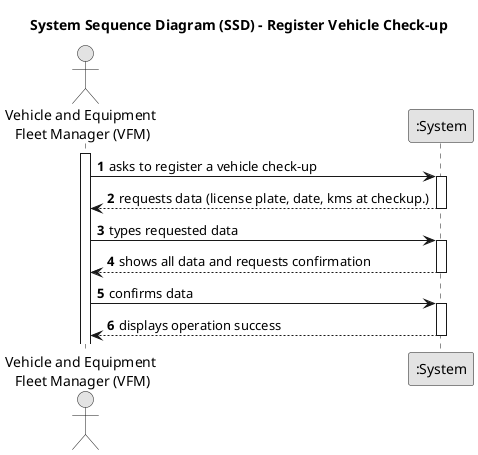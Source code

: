@startuml
skinparam monochrome true
skinparam packageStyle rectangle
skinparam shadowing false

title System Sequence Diagram (SSD) - Register Vehicle Check-up

autonumber

actor "Vehicle and Equipment \nFleet Manager (VFM)" as VFM
participant ":System" as System
activate VFM

    VFM -> System : asks to register a vehicle check-up
    activate System

        System --> VFM : requests data (license plate, date, kms at checkup.)
    deactivate System

    VFM -> System : types requested data
    activate System

       System --> VFM : shows all data and requests confirmation
    deactivate System

    VFM -> System : confirms data
    activate System

        System --> VFM : displays operation success
    deactivate System

@enduml